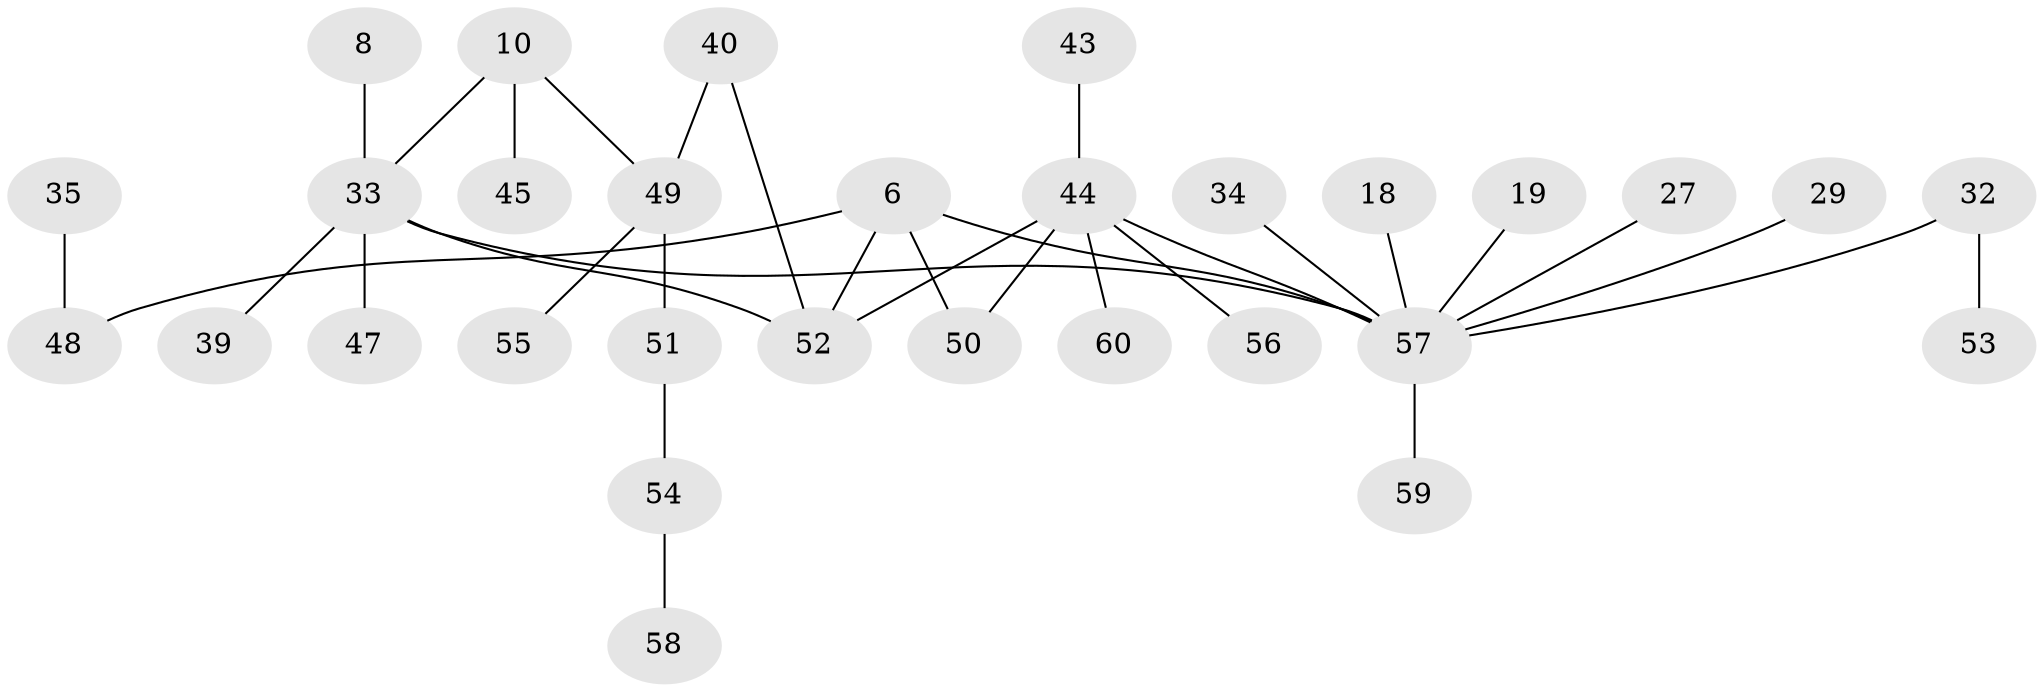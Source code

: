 // original degree distribution, {3: 0.25, 5: 0.08333333333333333, 6: 0.03333333333333333, 2: 0.25, 1: 0.36666666666666664, 4: 0.016666666666666666}
// Generated by graph-tools (version 1.1) at 2025/42/03/09/25 04:42:24]
// undirected, 30 vertices, 33 edges
graph export_dot {
graph [start="1"]
  node [color=gray90,style=filled];
  6 [super="+2"];
  8;
  10;
  18;
  19;
  27;
  29;
  32 [super="+24"];
  33 [super="+17+20+30"];
  34 [super="+21"];
  35;
  39;
  40 [super="+37"];
  43;
  44 [super="+38"];
  45 [super="+15"];
  47;
  48 [super="+23"];
  49 [super="+25+28+31"];
  50 [super="+41"];
  51 [super="+46"];
  52 [super="+42"];
  53;
  54;
  55;
  56;
  57 [super="+12+9"];
  58;
  59;
  60;
  6 -- 52 [weight=2];
  6 -- 57;
  6 -- 50;
  6 -- 48;
  8 -- 33;
  10 -- 45 [weight=2];
  10 -- 33 [weight=2];
  10 -- 49;
  18 -- 57 [weight=2];
  19 -- 57;
  27 -- 57;
  29 -- 57;
  32 -- 57;
  32 -- 53;
  33 -- 47;
  33 -- 52;
  33 -- 39;
  33 -- 57 [weight=2];
  34 -- 57;
  35 -- 48;
  40 -- 52;
  40 -- 49;
  43 -- 44;
  44 -- 56;
  44 -- 60;
  44 -- 52;
  44 -- 57;
  44 -- 50;
  49 -- 55;
  49 -- 51;
  51 -- 54 [weight=2];
  54 -- 58;
  57 -- 59;
}
